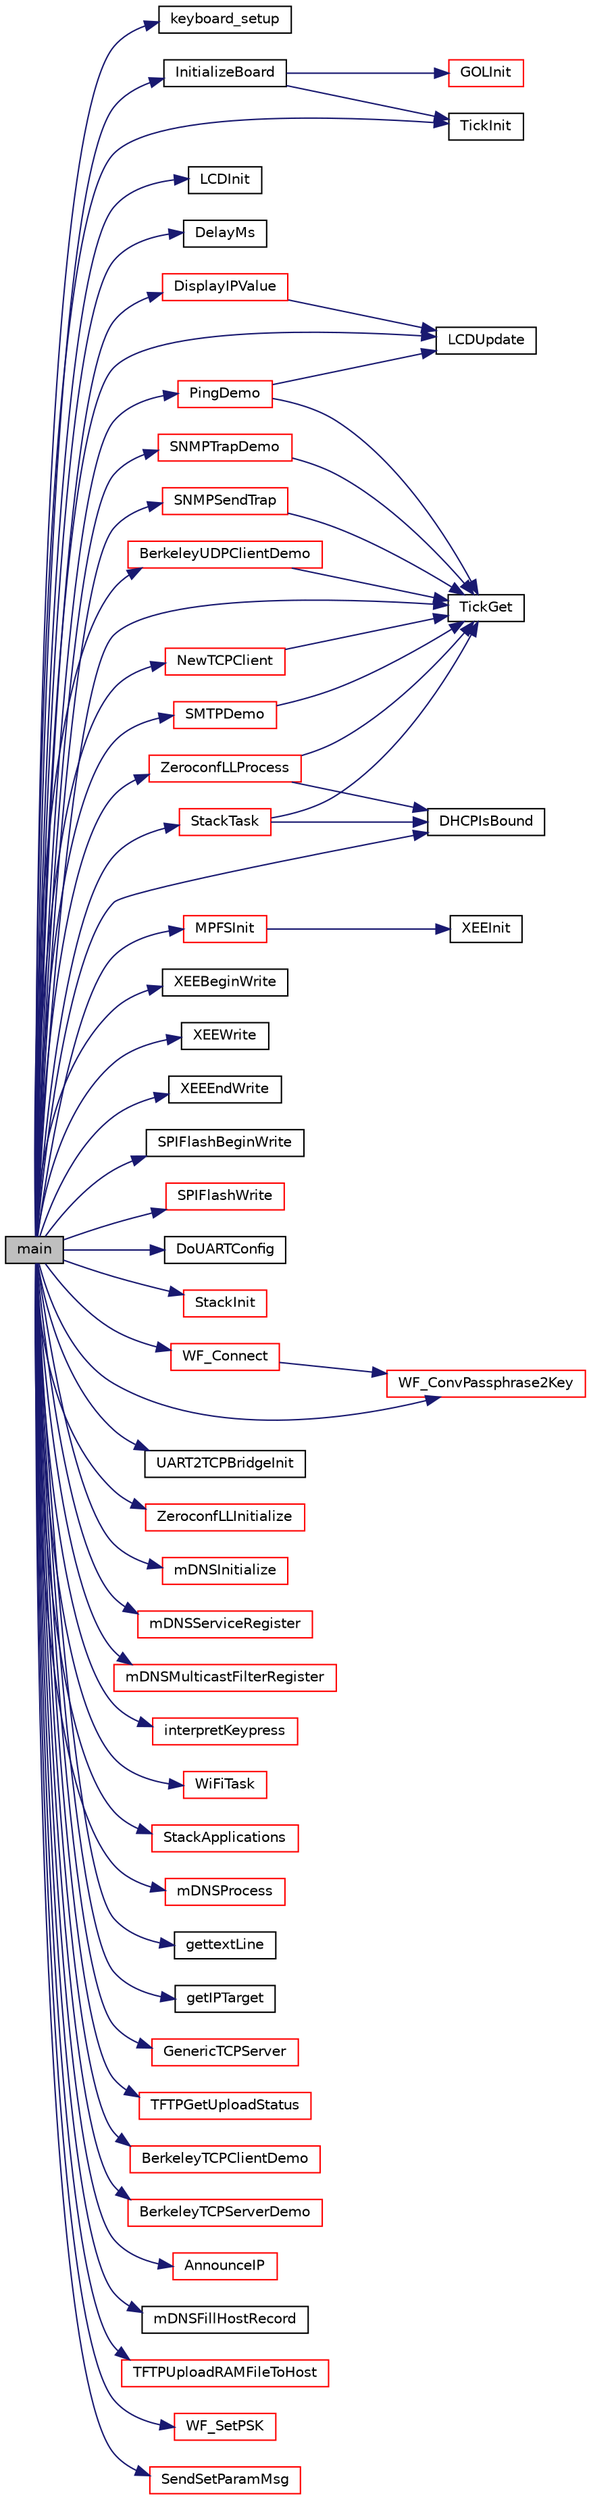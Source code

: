 digraph "main"
{
  edge [fontname="Helvetica",fontsize="10",labelfontname="Helvetica",labelfontsize="10"];
  node [fontname="Helvetica",fontsize="10",shape=record];
  rankdir="LR";
  Node1 [label="main",height=0.2,width=0.4,color="black", fillcolor="grey75", style="filled", fontcolor="black"];
  Node1 -> Node2 [color="midnightblue",fontsize="10",style="solid",fontname="Helvetica"];
  Node2 [label="keyboard_setup",height=0.2,width=0.4,color="black", fillcolor="white", style="filled",URL="$_p_s2_8c.html#a1c9949e161f05ecf2ba74181c4fdd1af"];
  Node1 -> Node3 [color="midnightblue",fontsize="10",style="solid",fontname="Helvetica"];
  Node3 [label="InitializeBoard",height=0.2,width=0.4,color="black", fillcolor="white", style="filled",URL="$_graphics_2_g_d_d_2_default___template_2_main_8c.html#a9d407cc5d1f74ec0206881c1562d8af5"];
  Node3 -> Node4 [color="midnightblue",fontsize="10",style="solid",fontname="Helvetica"];
  Node4 [label="GOLInit",height=0.2,width=0.4,color="red", fillcolor="white", style="filled",URL="$_g_o_l_8c.html#a42933be34f8aba4a27c32d3845026854"];
  Node3 -> Node5 [color="midnightblue",fontsize="10",style="solid",fontname="Helvetica"];
  Node5 [label="TickInit",height=0.2,width=0.4,color="black", fillcolor="white", style="filled",URL="$_graphics_2_g_d_d_2_default___template_2_main_8c.html#a85de8acefef2c29ca44aa9728de87f92"];
  Node1 -> Node6 [color="midnightblue",fontsize="10",style="solid",fontname="Helvetica"];
  Node6 [label="LCDInit",height=0.2,width=0.4,color="black", fillcolor="white", style="filled",URL="$_common_2_l_c_d_blocking_8c.html#a410f02e534a63d1f6e7a168dae003d6d"];
  Node1 -> Node7 [color="midnightblue",fontsize="10",style="solid",fontname="Helvetica"];
  Node7 [label="DelayMs",height=0.2,width=0.4,color="black", fillcolor="white", style="filled",URL="$_time_delay_8c.html#ac0fb282a454001ee1813601dbb9f1bed"];
  Node1 -> Node8 [color="midnightblue",fontsize="10",style="solid",fontname="Helvetica"];
  Node8 [label="LCDUpdate",height=0.2,width=0.4,color="black", fillcolor="white", style="filled",URL="$_common_2_l_c_d_blocking_8c.html#a5cd499a980bf803c2d4a78f12365cd35"];
  Node1 -> Node5 [color="midnightblue",fontsize="10",style="solid",fontname="Helvetica"];
  Node1 -> Node9 [color="midnightblue",fontsize="10",style="solid",fontname="Helvetica"];
  Node9 [label="MPFSInit",height=0.2,width=0.4,color="red", fillcolor="white", style="filled",URL="$_m_p_f_s2_8h.html#a20c50c1b54db5305446f129b26423f43"];
  Node9 -> Node10 [color="midnightblue",fontsize="10",style="solid",fontname="Helvetica"];
  Node10 [label="XEEInit",height=0.2,width=0.4,color="black", fillcolor="white", style="filled",URL="$_x_e_e_p_r_o_m_8h.html#ad6578beb33dc9fd59296995c2eeca89e"];
  Node1 -> Node11 [color="midnightblue",fontsize="10",style="solid",fontname="Helvetica"];
  Node11 [label="TickGet",height=0.2,width=0.4,color="black", fillcolor="white", style="filled",URL="$_tick_8h.html#a035d1d3f8afdca7abedf588ee1b20af0"];
  Node1 -> Node12 [color="midnightblue",fontsize="10",style="solid",fontname="Helvetica"];
  Node12 [label="XEEBeginWrite",height=0.2,width=0.4,color="black", fillcolor="white", style="filled",URL="$_x_e_e_p_r_o_m_8h.html#ae9e069983918e1555404f653ecf7925d"];
  Node1 -> Node13 [color="midnightblue",fontsize="10",style="solid",fontname="Helvetica"];
  Node13 [label="XEEWrite",height=0.2,width=0.4,color="black", fillcolor="white", style="filled",URL="$_x_e_e_p_r_o_m_8h.html#a0fe4ca5a8d158c7243f485dab26f7d8a"];
  Node1 -> Node14 [color="midnightblue",fontsize="10",style="solid",fontname="Helvetica"];
  Node14 [label="XEEEndWrite",height=0.2,width=0.4,color="black", fillcolor="white", style="filled",URL="$_x_e_e_p_r_o_m_8h.html#a6d20f42e7426114f3847f2d17ff229f7"];
  Node1 -> Node15 [color="midnightblue",fontsize="10",style="solid",fontname="Helvetica"];
  Node15 [label="SPIFlashBeginWrite",height=0.2,width=0.4,color="black", fillcolor="white", style="filled",URL="$_s_p_i_flash_8h.html#a77979c75a11837c13b73b762ce6923df"];
  Node1 -> Node16 [color="midnightblue",fontsize="10",style="solid",fontname="Helvetica"];
  Node16 [label="SPIFlashWrite",height=0.2,width=0.4,color="red", fillcolor="white", style="filled",URL="$_s_p_i_flash_8h.html#ae1eaf63642c31e547e62ddeb20604cb0"];
  Node1 -> Node17 [color="midnightblue",fontsize="10",style="solid",fontname="Helvetica"];
  Node17 [label="DoUARTConfig",height=0.2,width=0.4,color="black", fillcolor="white", style="filled",URL="$_main_demo_8h.html#a149325d73c19e7bf7ce7090dd9fdb426"];
  Node1 -> Node18 [color="midnightblue",fontsize="10",style="solid",fontname="Helvetica"];
  Node18 [label="StackInit",height=0.2,width=0.4,color="red", fillcolor="white", style="filled",URL="$_stack_tsk_8h.html#af71915a2bb239ba8607e939c5943eb59"];
  Node1 -> Node19 [color="midnightblue",fontsize="10",style="solid",fontname="Helvetica"];
  Node19 [label="WF_Connect",height=0.2,width=0.4,color="red", fillcolor="white", style="filled",URL="$_main_demo_8c.html#a112a0c7a8a37f72cab76a6fcd3f4a4e1"];
  Node19 -> Node20 [color="midnightblue",fontsize="10",style="solid",fontname="Helvetica"];
  Node20 [label="WF_ConvPassphrase2Key",height=0.2,width=0.4,color="red", fillcolor="white", style="filled",URL="$_w_f_api_8h.html#a6cd6810df9f7abd18ac6a39205635200"];
  Node1 -> Node21 [color="midnightblue",fontsize="10",style="solid",fontname="Helvetica"];
  Node21 [label="UART2TCPBridgeInit",height=0.2,width=0.4,color="black", fillcolor="white", style="filled",URL="$_u_a_r_t2_t_c_p_bridge_8h.html#aa0dd65a71bb5eb20bb69f90da066c222"];
  Node1 -> Node22 [color="midnightblue",fontsize="10",style="solid",fontname="Helvetica"];
  Node22 [label="ZeroconfLLInitialize",height=0.2,width=0.4,color="red", fillcolor="white", style="filled",URL="$_zeroconf_link_local_8h.html#afac4a0345fbea28b468ad55a0c8ce526"];
  Node1 -> Node23 [color="midnightblue",fontsize="10",style="solid",fontname="Helvetica"];
  Node23 [label="mDNSInitialize",height=0.2,width=0.4,color="red", fillcolor="white", style="filled",URL="$_zeroconf_multicast_d_n_s_8h.html#adf52d26b251ad70adb7ca097394986d1"];
  Node1 -> Node24 [color="midnightblue",fontsize="10",style="solid",fontname="Helvetica"];
  Node24 [label="mDNSServiceRegister",height=0.2,width=0.4,color="red", fillcolor="white", style="filled",URL="$_zeroconf_multicast_d_n_s_8h.html#a94e0e69fcab99df54995728d46f9d705"];
  Node1 -> Node25 [color="midnightblue",fontsize="10",style="solid",fontname="Helvetica"];
  Node25 [label="mDNSMulticastFilterRegister",height=0.2,width=0.4,color="red", fillcolor="white", style="filled",URL="$_zeroconf_multicast_d_n_s_8h.html#a3253063bc42dff909f35b3737051ef09"];
  Node1 -> Node26 [color="midnightblue",fontsize="10",style="solid",fontname="Helvetica"];
  Node26 [label="interpretKeypress",height=0.2,width=0.4,color="red", fillcolor="white", style="filled",URL="$_p_s2_8c.html#aeb389b24fcb4bf0ef1cc98315dab5e5f"];
  Node1 -> Node27 [color="midnightblue",fontsize="10",style="solid",fontname="Helvetica"];
  Node27 [label="StackTask",height=0.2,width=0.4,color="red", fillcolor="white", style="filled",URL="$_stack_tsk_8h.html#af08da4d2f3df4dd4c1779b43c118c88f"];
  Node27 -> Node11 [color="midnightblue",fontsize="10",style="solid",fontname="Helvetica"];
  Node27 -> Node28 [color="midnightblue",fontsize="10",style="solid",fontname="Helvetica"];
  Node28 [label="DHCPIsBound",height=0.2,width=0.4,color="black", fillcolor="white", style="filled",URL="$_d_h_c_p_8h.html#a5b3f99725f4790cebbda3f38a1377e5a"];
  Node1 -> Node29 [color="midnightblue",fontsize="10",style="solid",fontname="Helvetica"];
  Node29 [label="WiFiTask",height=0.2,width=0.4,color="red", fillcolor="white", style="filled",URL="$_w_f_api_8h.html#a8fcbea13343565c655ca18f731f37eb3"];
  Node1 -> Node30 [color="midnightblue",fontsize="10",style="solid",fontname="Helvetica"];
  Node30 [label="StackApplications",height=0.2,width=0.4,color="red", fillcolor="white", style="filled",URL="$_stack_tsk_8h.html#a7f8ff33bea9e052705b0a80d2dfcf399"];
  Node1 -> Node31 [color="midnightblue",fontsize="10",style="solid",fontname="Helvetica"];
  Node31 [label="ZeroconfLLProcess",height=0.2,width=0.4,color="red", fillcolor="white", style="filled",URL="$_zeroconf_link_local_8h.html#a5fef6488157febb18bbb8651f4c69fa9"];
  Node31 -> Node11 [color="midnightblue",fontsize="10",style="solid",fontname="Helvetica"];
  Node31 -> Node28 [color="midnightblue",fontsize="10",style="solid",fontname="Helvetica"];
  Node1 -> Node32 [color="midnightblue",fontsize="10",style="solid",fontname="Helvetica"];
  Node32 [label="mDNSProcess",height=0.2,width=0.4,color="red", fillcolor="white", style="filled",URL="$_zeroconf_multicast_d_n_s_8h.html#a2b66183d48d7fd2050e1661557927e1e"];
  Node1 -> Node33 [color="midnightblue",fontsize="10",style="solid",fontname="Helvetica"];
  Node33 [label="NewTCPClient",height=0.2,width=0.4,color="red", fillcolor="white", style="filled",URL="$_main_demo_8c.html#ab7d4a26647c648da4ee61bc23f508eba"];
  Node33 -> Node11 [color="midnightblue",fontsize="10",style="solid",fontname="Helvetica"];
  Node1 -> Node34 [color="midnightblue",fontsize="10",style="solid",fontname="Helvetica"];
  Node34 [label="gettextLine",height=0.2,width=0.4,color="black", fillcolor="white", style="filled",URL="$_p_s2_8c.html#a3a060fca8f2dde6562e2f243414d47d7"];
  Node1 -> Node35 [color="midnightblue",fontsize="10",style="solid",fontname="Helvetica"];
  Node35 [label="getIPTarget",height=0.2,width=0.4,color="black", fillcolor="white", style="filled",URL="$_p_s2_8c.html#abe73bcf82b19d9727d29850864eac8b8"];
  Node1 -> Node36 [color="midnightblue",fontsize="10",style="solid",fontname="Helvetica"];
  Node36 [label="GenericTCPServer",height=0.2,width=0.4,color="red", fillcolor="white", style="filled",URL="$_generic_t_c_p_server_8c.html#a6ba6541eab0d6e2839e8d67452e3ed4e"];
  Node1 -> Node37 [color="midnightblue",fontsize="10",style="solid",fontname="Helvetica"];
  Node37 [label="SMTPDemo",height=0.2,width=0.4,color="red", fillcolor="white", style="filled",URL="$_main_demo_8h.html#a4179eeb37eb08732201e683d496ef818"];
  Node37 -> Node11 [color="midnightblue",fontsize="10",style="solid",fontname="Helvetica"];
  Node1 -> Node38 [color="midnightblue",fontsize="10",style="solid",fontname="Helvetica"];
  Node38 [label="PingDemo",height=0.2,width=0.4,color="red", fillcolor="white", style="filled",URL="$_main_demo_8h.html#af0f2ca8c1b78d7b8783d4c9579034b6b"];
  Node38 -> Node11 [color="midnightblue",fontsize="10",style="solid",fontname="Helvetica"];
  Node38 -> Node8 [color="midnightblue",fontsize="10",style="solid",fontname="Helvetica"];
  Node1 -> Node39 [color="midnightblue",fontsize="10",style="solid",fontname="Helvetica"];
  Node39 [label="TFTPGetUploadStatus",height=0.2,width=0.4,color="red", fillcolor="white", style="filled",URL="$_t_f_t_pc_8h.html#a6567634f020a25f34f32677fbc9813bc"];
  Node1 -> Node40 [color="midnightblue",fontsize="10",style="solid",fontname="Helvetica"];
  Node40 [label="SNMPTrapDemo",height=0.2,width=0.4,color="red", fillcolor="white", style="filled",URL="$_custom_s_n_m_p_app_8c.html#a23a5d7b19aa926e29c5255f4943c4360"];
  Node40 -> Node11 [color="midnightblue",fontsize="10",style="solid",fontname="Helvetica"];
  Node1 -> Node41 [color="midnightblue",fontsize="10",style="solid",fontname="Helvetica"];
  Node41 [label="SNMPSendTrap",height=0.2,width=0.4,color="red", fillcolor="white", style="filled",URL="$_s_n_m_p_8h.html#aa00e26956b5144490e5129c412fc9f12"];
  Node41 -> Node11 [color="midnightblue",fontsize="10",style="solid",fontname="Helvetica"];
  Node1 -> Node42 [color="midnightblue",fontsize="10",style="solid",fontname="Helvetica"];
  Node42 [label="BerkeleyTCPClientDemo",height=0.2,width=0.4,color="red", fillcolor="white", style="filled",URL="$_berkeley_t_c_p_client_demo_8c.html#a2f47eed84b265359778d4d1c3a47f322"];
  Node1 -> Node43 [color="midnightblue",fontsize="10",style="solid",fontname="Helvetica"];
  Node43 [label="BerkeleyTCPServerDemo",height=0.2,width=0.4,color="red", fillcolor="white", style="filled",URL="$_berkeley_t_c_p_server_demo_8c.html#a85ecc0787bf291b36e4aa7bff6b39157"];
  Node1 -> Node44 [color="midnightblue",fontsize="10",style="solid",fontname="Helvetica"];
  Node44 [label="BerkeleyUDPClientDemo",height=0.2,width=0.4,color="red", fillcolor="white", style="filled",URL="$_berkeley_u_d_p_client_demo_8c.html#a59c55454b90169edc8f242abbc6c815b"];
  Node44 -> Node11 [color="midnightblue",fontsize="10",style="solid",fontname="Helvetica"];
  Node1 -> Node45 [color="midnightblue",fontsize="10",style="solid",fontname="Helvetica"];
  Node45 [label="DisplayIPValue",height=0.2,width=0.4,color="red", fillcolor="white", style="filled",URL="$_main_demo_8c.html#a8a69fd5952a14c7bfa97a304380d4bc1"];
  Node45 -> Node8 [color="midnightblue",fontsize="10",style="solid",fontname="Helvetica"];
  Node1 -> Node46 [color="midnightblue",fontsize="10",style="solid",fontname="Helvetica"];
  Node46 [label="AnnounceIP",height=0.2,width=0.4,color="red", fillcolor="white", style="filled",URL="$_announce_8h.html#a3782d154cd40f9355a0d00fbae7c3ef9"];
  Node1 -> Node47 [color="midnightblue",fontsize="10",style="solid",fontname="Helvetica"];
  Node47 [label="mDNSFillHostRecord",height=0.2,width=0.4,color="black", fillcolor="white", style="filled",URL="$_zeroconf_multicast_d_n_s_8h.html#a59102f379c587b47f8c065d2cba9d3d7"];
  Node1 -> Node28 [color="midnightblue",fontsize="10",style="solid",fontname="Helvetica"];
  Node1 -> Node48 [color="midnightblue",fontsize="10",style="solid",fontname="Helvetica"];
  Node48 [label="TFTPUploadRAMFileToHost",height=0.2,width=0.4,color="red", fillcolor="white", style="filled",URL="$_t_f_t_pc_8h.html#a2d2b2ffd158b7543c66296afebcace15"];
  Node1 -> Node20 [color="midnightblue",fontsize="10",style="solid",fontname="Helvetica"];
  Node1 -> Node49 [color="midnightblue",fontsize="10",style="solid",fontname="Helvetica"];
  Node49 [label="WF_SetPSK",height=0.2,width=0.4,color="red", fillcolor="white", style="filled",URL="$_w_f_api_8h.html#a9e0a313b9188e2ab10d6d40d80d314d0"];
  Node1 -> Node50 [color="midnightblue",fontsize="10",style="solid",fontname="Helvetica"];
  Node50 [label="SendSetParamMsg",height=0.2,width=0.4,color="red", fillcolor="white", style="filled",URL="$_w_f_mgmt_msg_8h.html#aae563f30e5a74d61457a580a1ac55f35"];
}
